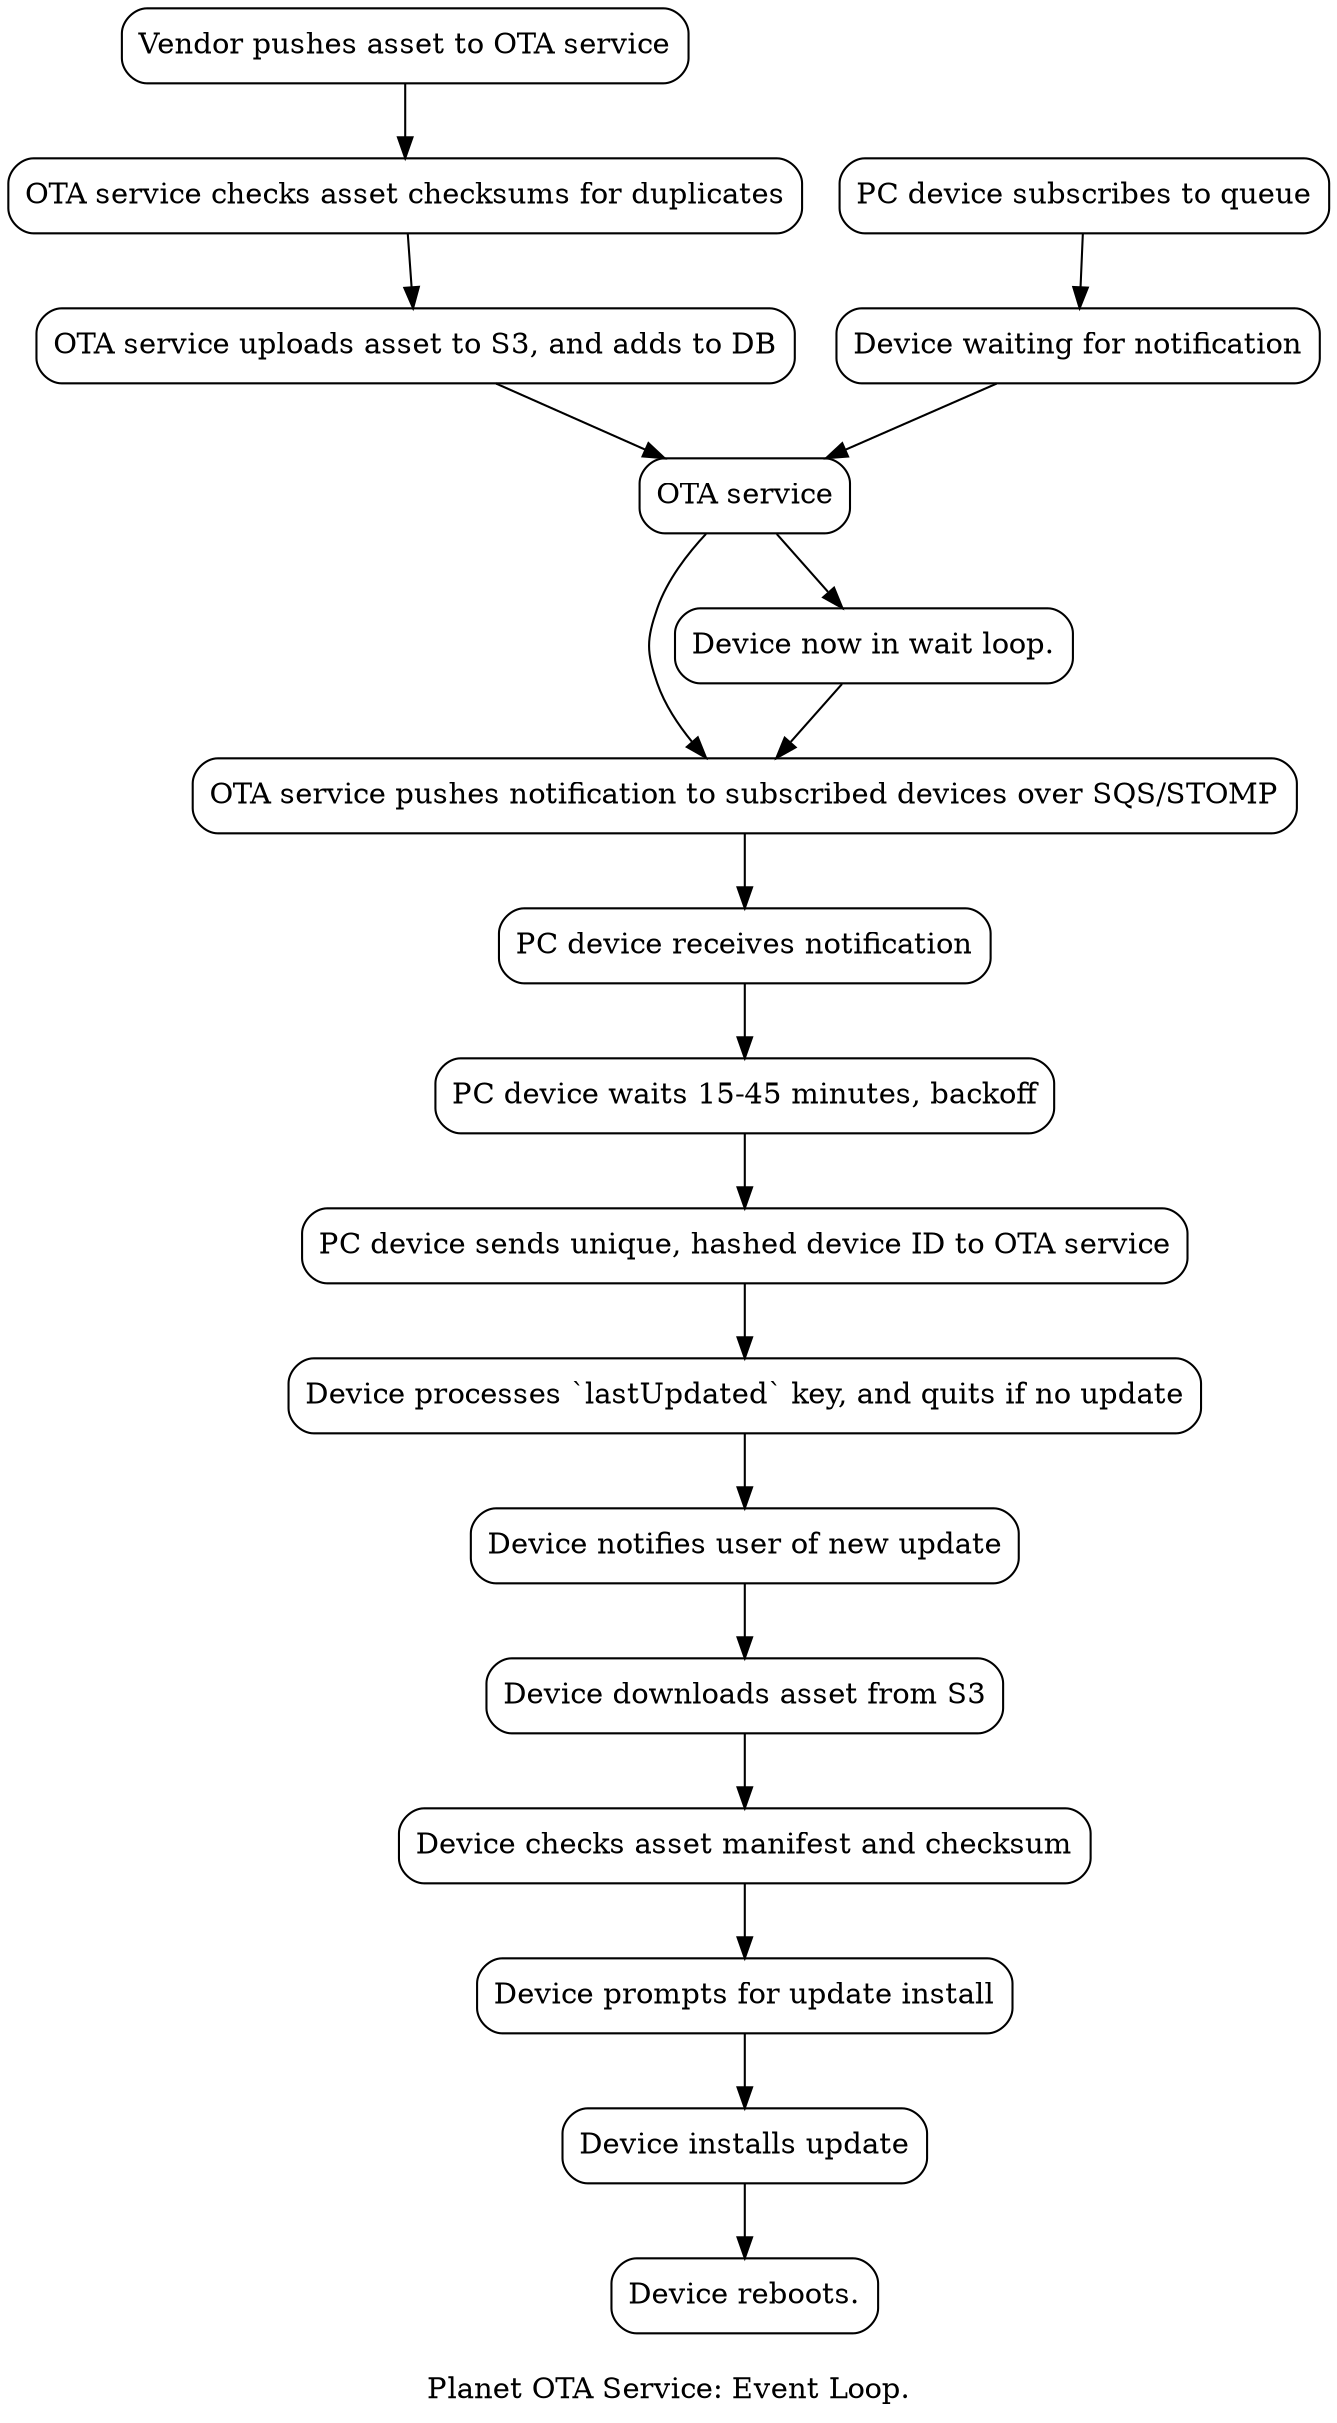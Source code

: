 digraph PlanetOtaUpdateEventLoop {
    label = "\nPlanet OTA Service: Event Loop.";
    node [shape=box, style=rounded];

    vendor_push [label = "Vendor pushes asset to OTA service"];
    ota_check_before_process [label = "OTA service checks asset checksums for duplicates"];
    ota_process [label = "OTA service uploads asset to S3, and adds to DB"];
    ota_notify [label = "OTA service pushes notification to subscribed devices over SQS/STOMP"]
    ota_service [label = "OTA service"];

    vendor_push->ota_check_before_process->ota_process->ota_service;
    ota_service->ota_notify;

    device_enter [label = "PC device subscribes to queue"];
    device_wait [label = "Device waiting for notification"]
    device_in_loop [label = "Device now in wait loop."];
    device_receive_notify [label = "PC device receives notification"];
    device_wait_backoff [label = "PC device waits 15-45 minutes, backoff"];
    device_sends_id [label = "PC device sends unique, hashed device ID to OTA service"];
    device_process_listing [label = "Device processes `lastUpdated` key, and quits if no update"]
    
    device_enter->device_wait->ota_service->device_in_loop->ota_notify;
    ota_notify->device_receive_notify;
    device_receive_notify->device_wait_backoff->device_sends_id->device_process_listing;
   
    device_notifies_user [label = "Device notifies user of new update"];
    device_dl_from_s3 [label = "Device downloads asset from S3"];
    device_checks_checksum [label = "Device checks asset manifest and checksum"];
    device_prompts_for_install [label = "Device prompts for update install"];
    device_install_update [label = "Device installs update"];
    device_reboot [label = "Device reboots."]

    device_process_listing->device_notifies_user;
    device_notifies_user->device_dl_from_s3->device_checks_checksum;
    device_checks_checksum->device_prompts_for_install->device_install_update->device_reboot;
}


